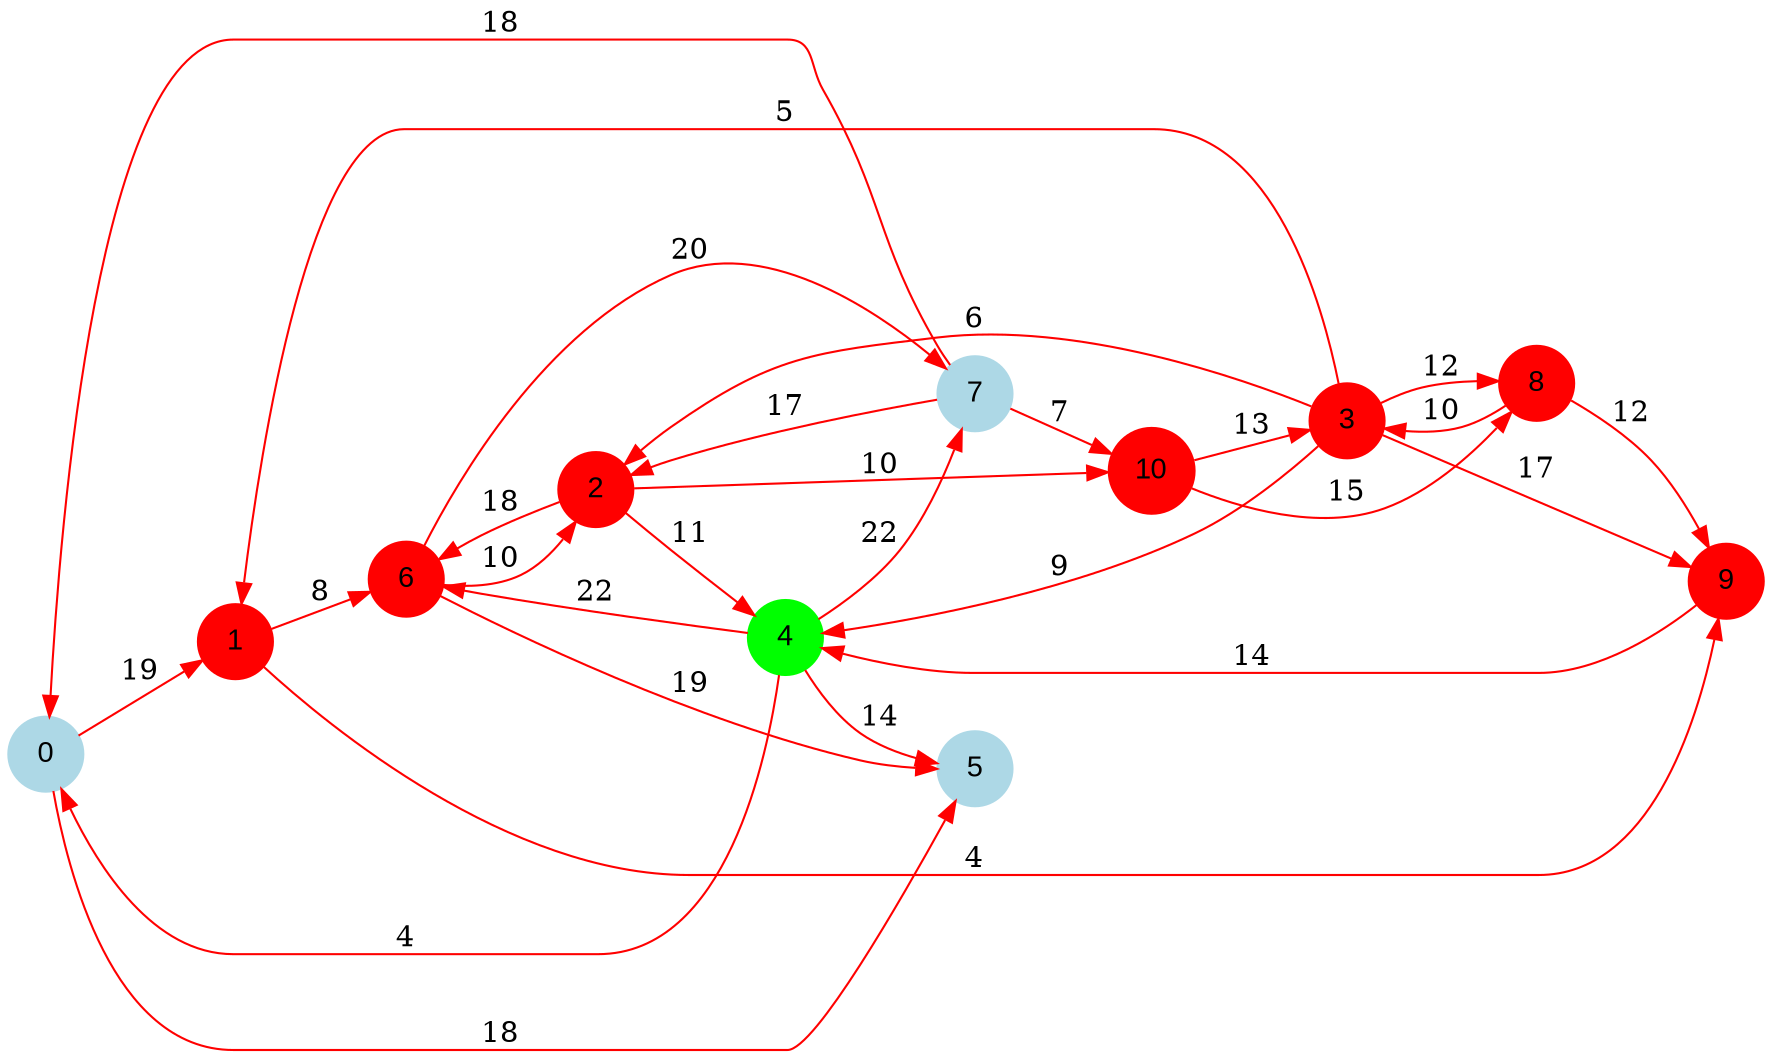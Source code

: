 digraph graphe {
rankdir = LR;
edge [color=red];
0 [fontname="Arial", shape = circle, color=lightblue, style=filled];
1 [fontname="Arial", shape = circle, color=red, style=filled];
2 [fontname="Arial", shape = circle, color=red, style=filled];
3 [fontname="Arial", shape = circle, color=red, style=filled];
4 [fontname="Arial", shape = circle, color=green, style=filled];
5 [fontname="Arial", shape = circle, color=lightblue, style=filled];
6 [fontname="Arial", shape = circle, color=red, style=filled];
7 [fontname="Arial", shape = circle, color=lightblue, style=filled];
8 [fontname="Arial", shape = circle, color=red, style=filled];
9 [fontname="Arial", shape = circle, color=red, style=filled];
10 [fontname="Arial", shape = circle, color=red, style=filled];
	0 -> 1 [label = "19"];
	0 -> 5 [label = "18"];
	1 -> 6 [label = "8"];
	1 -> 9 [label = "4"];
	2 -> 4 [label = "11"];
	2 -> 6 [label = "18"];
	2 -> 10 [label = "10"];
	3 -> 1 [label = "5"];
	3 -> 2 [label = "6"];
	3 -> 4 [label = "9"];
	3 -> 8 [label = "12"];
	3 -> 9 [label = "17"];
	4 -> 0 [label = "4"];
	4 -> 5 [label = "14"];
	4 -> 6 [label = "22"];
	4 -> 7 [label = "22"];
	6 -> 2 [label = "10"];
	6 -> 5 [label = "19"];
	6 -> 7 [label = "20"];
	7 -> 0 [label = "18"];
	7 -> 2 [label = "17"];
	7 -> 10 [label = "7"];
	8 -> 3 [label = "10"];
	8 -> 9 [label = "12"];
	9 -> 4 [label = "14"];
	10 -> 3 [label = "13"];
	10 -> 8 [label = "15"];
}